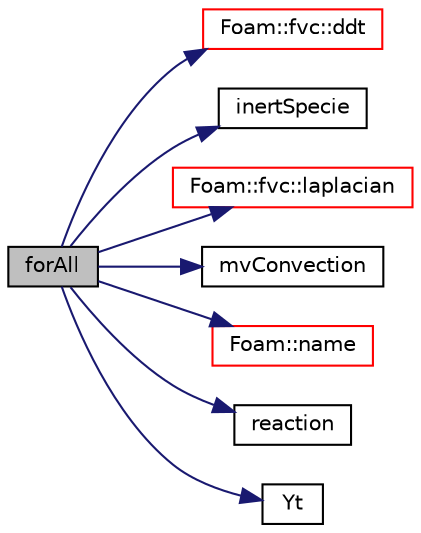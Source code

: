digraph "forAll"
{
  bgcolor="transparent";
  edge [fontname="Helvetica",fontsize="10",labelfontname="Helvetica",labelfontsize="10"];
  node [fontname="Helvetica",fontsize="10",shape=record];
  rankdir="LR";
  Node1 [label="forAll",height=0.2,width=0.4,color="black", fillcolor="grey75", style="filled", fontcolor="black"];
  Node1 -> Node2 [color="midnightblue",fontsize="10",style="solid",fontname="Helvetica"];
  Node2 [label="Foam::fvc::ddt",height=0.2,width=0.4,color="red",URL="$a11014.html#a5dc871206ab86042756c8ccfdc5797ad"];
  Node1 -> Node3 [color="midnightblue",fontsize="10",style="solid",fontname="Helvetica"];
  Node3 [label="inertSpecie",height=0.2,width=0.4,color="black",URL="$a04568.html#a176b66e849f8a3631fd523c56ab7a414"];
  Node1 -> Node4 [color="midnightblue",fontsize="10",style="solid",fontname="Helvetica"];
  Node4 [label="Foam::fvc::laplacian",height=0.2,width=0.4,color="red",URL="$a11014.html#ac75bff389d0405149b204b0d7ac214cd"];
  Node1 -> Node5 [color="midnightblue",fontsize="10",style="solid",fontname="Helvetica"];
  Node5 [label="mvConvection",height=0.2,width=0.4,color="black",URL="$a03102.html#a04d95e59ccaa0041b28f91f7ae1c3b84"];
  Node1 -> Node6 [color="midnightblue",fontsize="10",style="solid",fontname="Helvetica"];
  Node6 [label="Foam::name",height=0.2,width=0.4,color="red",URL="$a10979.html#adcb0df2bd4953cb6bb390272d8263c3a",tooltip="Return a string representation of a complex. "];
  Node1 -> Node7 [color="midnightblue",fontsize="10",style="solid",fontname="Helvetica"];
  Node7 [label="reaction",height=0.2,width=0.4,color="black",URL="$a04570.html#a31e20dded3aa39de922899a34687efcc"];
  Node1 -> Node8 [color="midnightblue",fontsize="10",style="solid",fontname="Helvetica"];
  Node8 [label="Yt",height=0.2,width=0.4,color="black",URL="$a03102.html#a7746da0f0a93e9f860fcbe501c80f0d3"];
}
